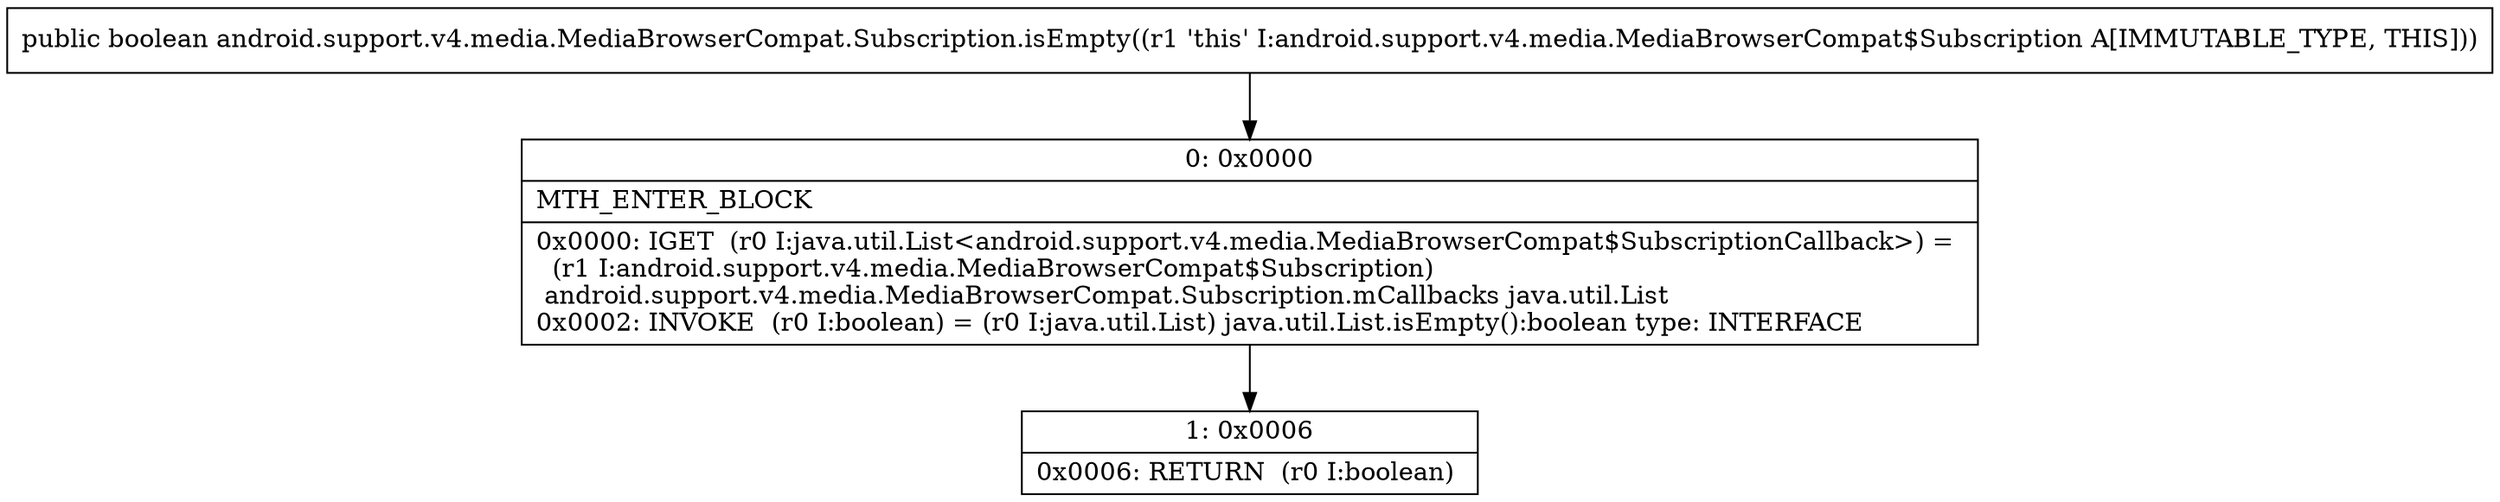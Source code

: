 digraph "CFG forandroid.support.v4.media.MediaBrowserCompat.Subscription.isEmpty()Z" {
Node_0 [shape=record,label="{0\:\ 0x0000|MTH_ENTER_BLOCK\l|0x0000: IGET  (r0 I:java.util.List\<android.support.v4.media.MediaBrowserCompat$SubscriptionCallback\>) = \l  (r1 I:android.support.v4.media.MediaBrowserCompat$Subscription)\l android.support.v4.media.MediaBrowserCompat.Subscription.mCallbacks java.util.List \l0x0002: INVOKE  (r0 I:boolean) = (r0 I:java.util.List) java.util.List.isEmpty():boolean type: INTERFACE \l}"];
Node_1 [shape=record,label="{1\:\ 0x0006|0x0006: RETURN  (r0 I:boolean) \l}"];
MethodNode[shape=record,label="{public boolean android.support.v4.media.MediaBrowserCompat.Subscription.isEmpty((r1 'this' I:android.support.v4.media.MediaBrowserCompat$Subscription A[IMMUTABLE_TYPE, THIS])) }"];
MethodNode -> Node_0;
Node_0 -> Node_1;
}

